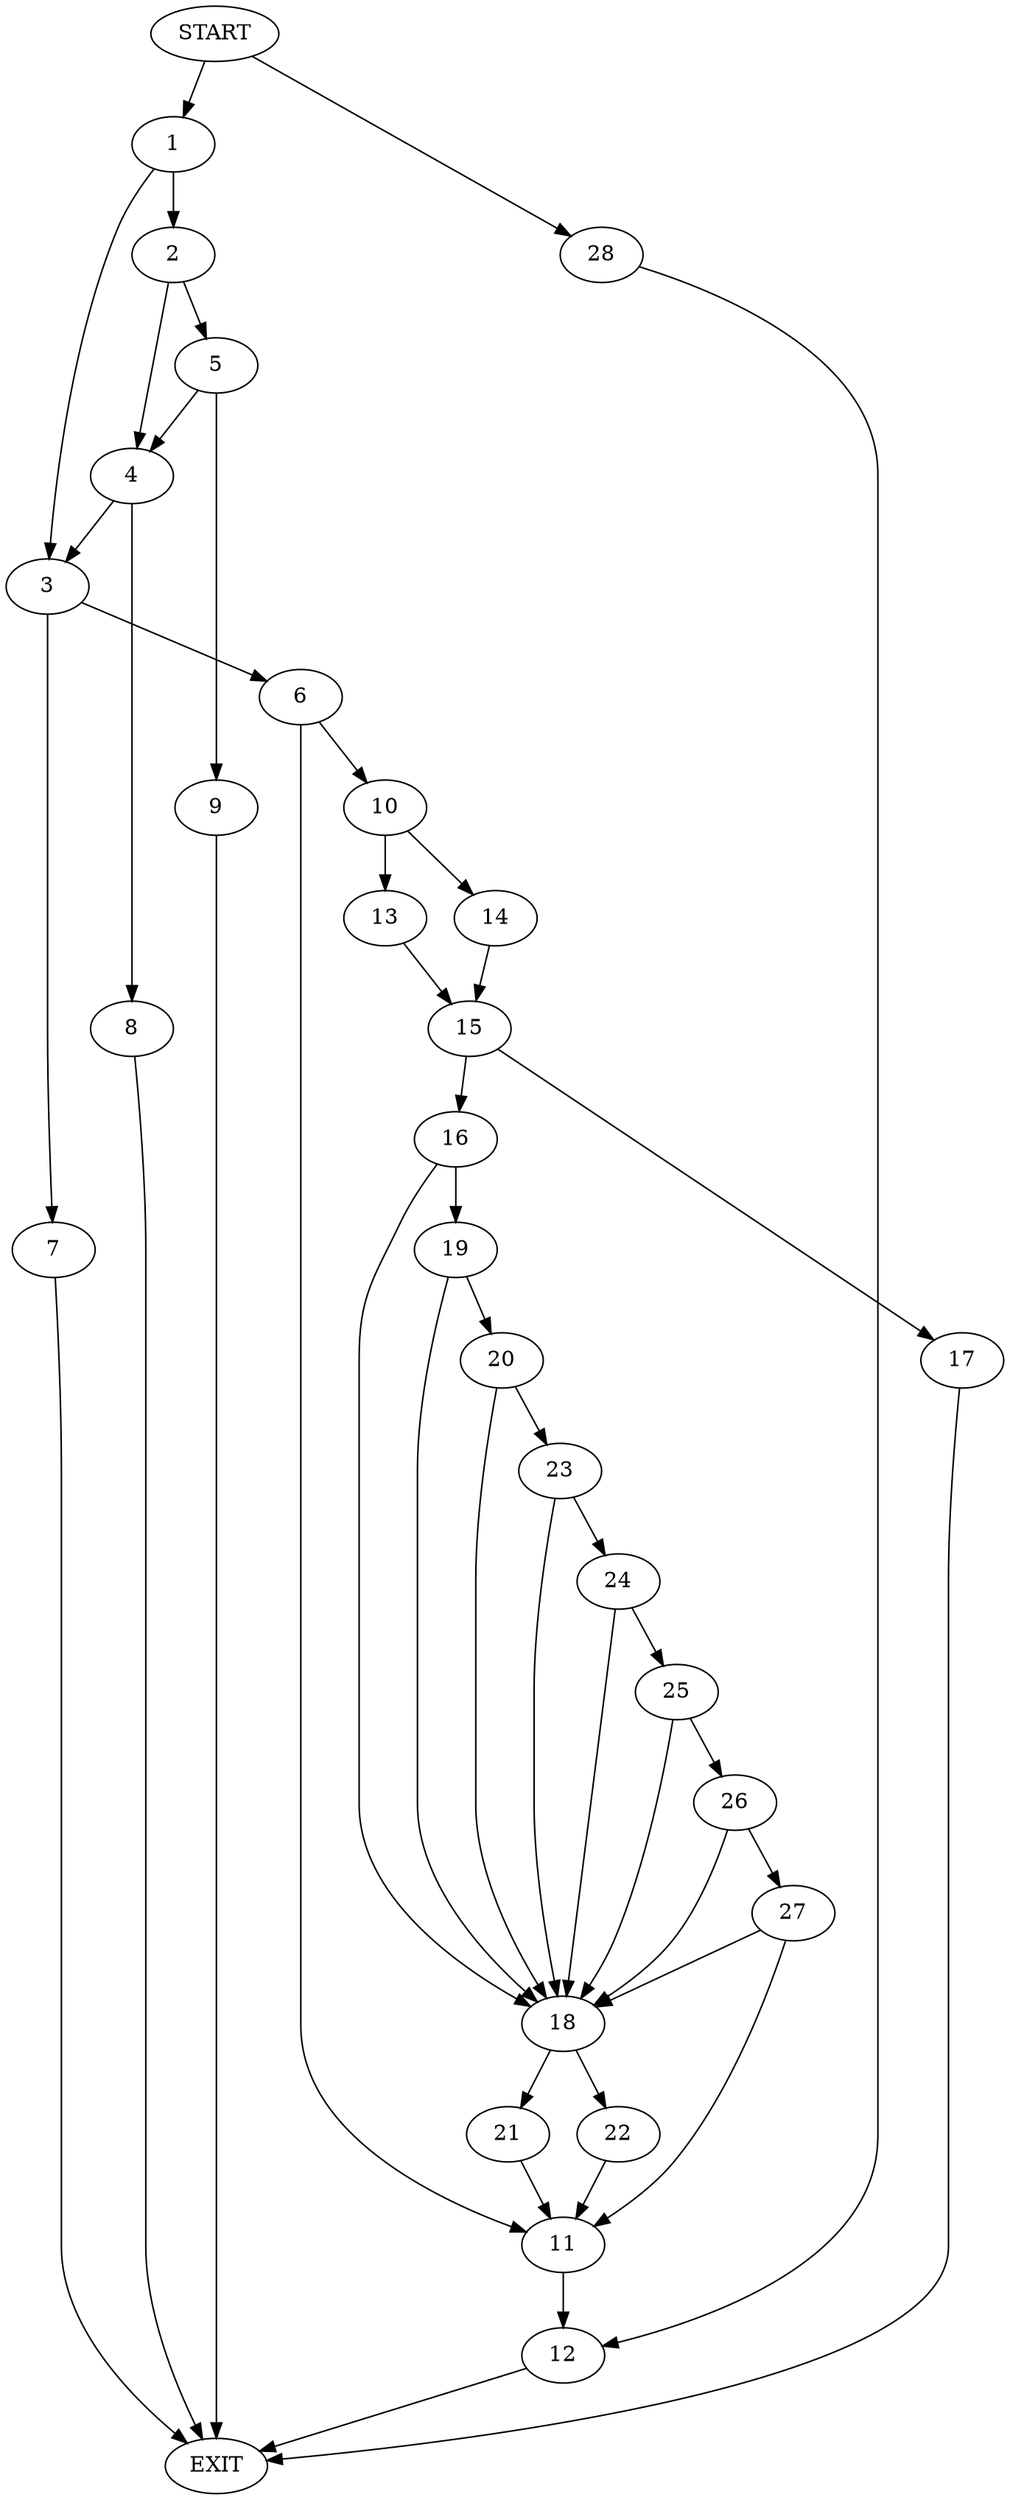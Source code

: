 digraph {
0 [label="START"]
29 [label="EXIT"]
0 -> 1
1 -> 2
1 -> 3
2 -> 4
2 -> 5
3 -> 6
3 -> 7
4 -> 8
4 -> 3
5 -> 9
5 -> 4
9 -> 29
8 -> 29
7 -> 29
6 -> 10
6 -> 11
11 -> 12
10 -> 13
10 -> 14
13 -> 15
14 -> 15
15 -> 16
15 -> 17
17 -> 29
16 -> 18
16 -> 19
19 -> 20
19 -> 18
18 -> 21
18 -> 22
20 -> 18
20 -> 23
23 -> 18
23 -> 24
24 -> 25
24 -> 18
25 -> 18
25 -> 26
26 -> 18
26 -> 27
27 -> 18
27 -> 11
21 -> 11
22 -> 11
12 -> 29
0 -> 28
28 -> 12
}
